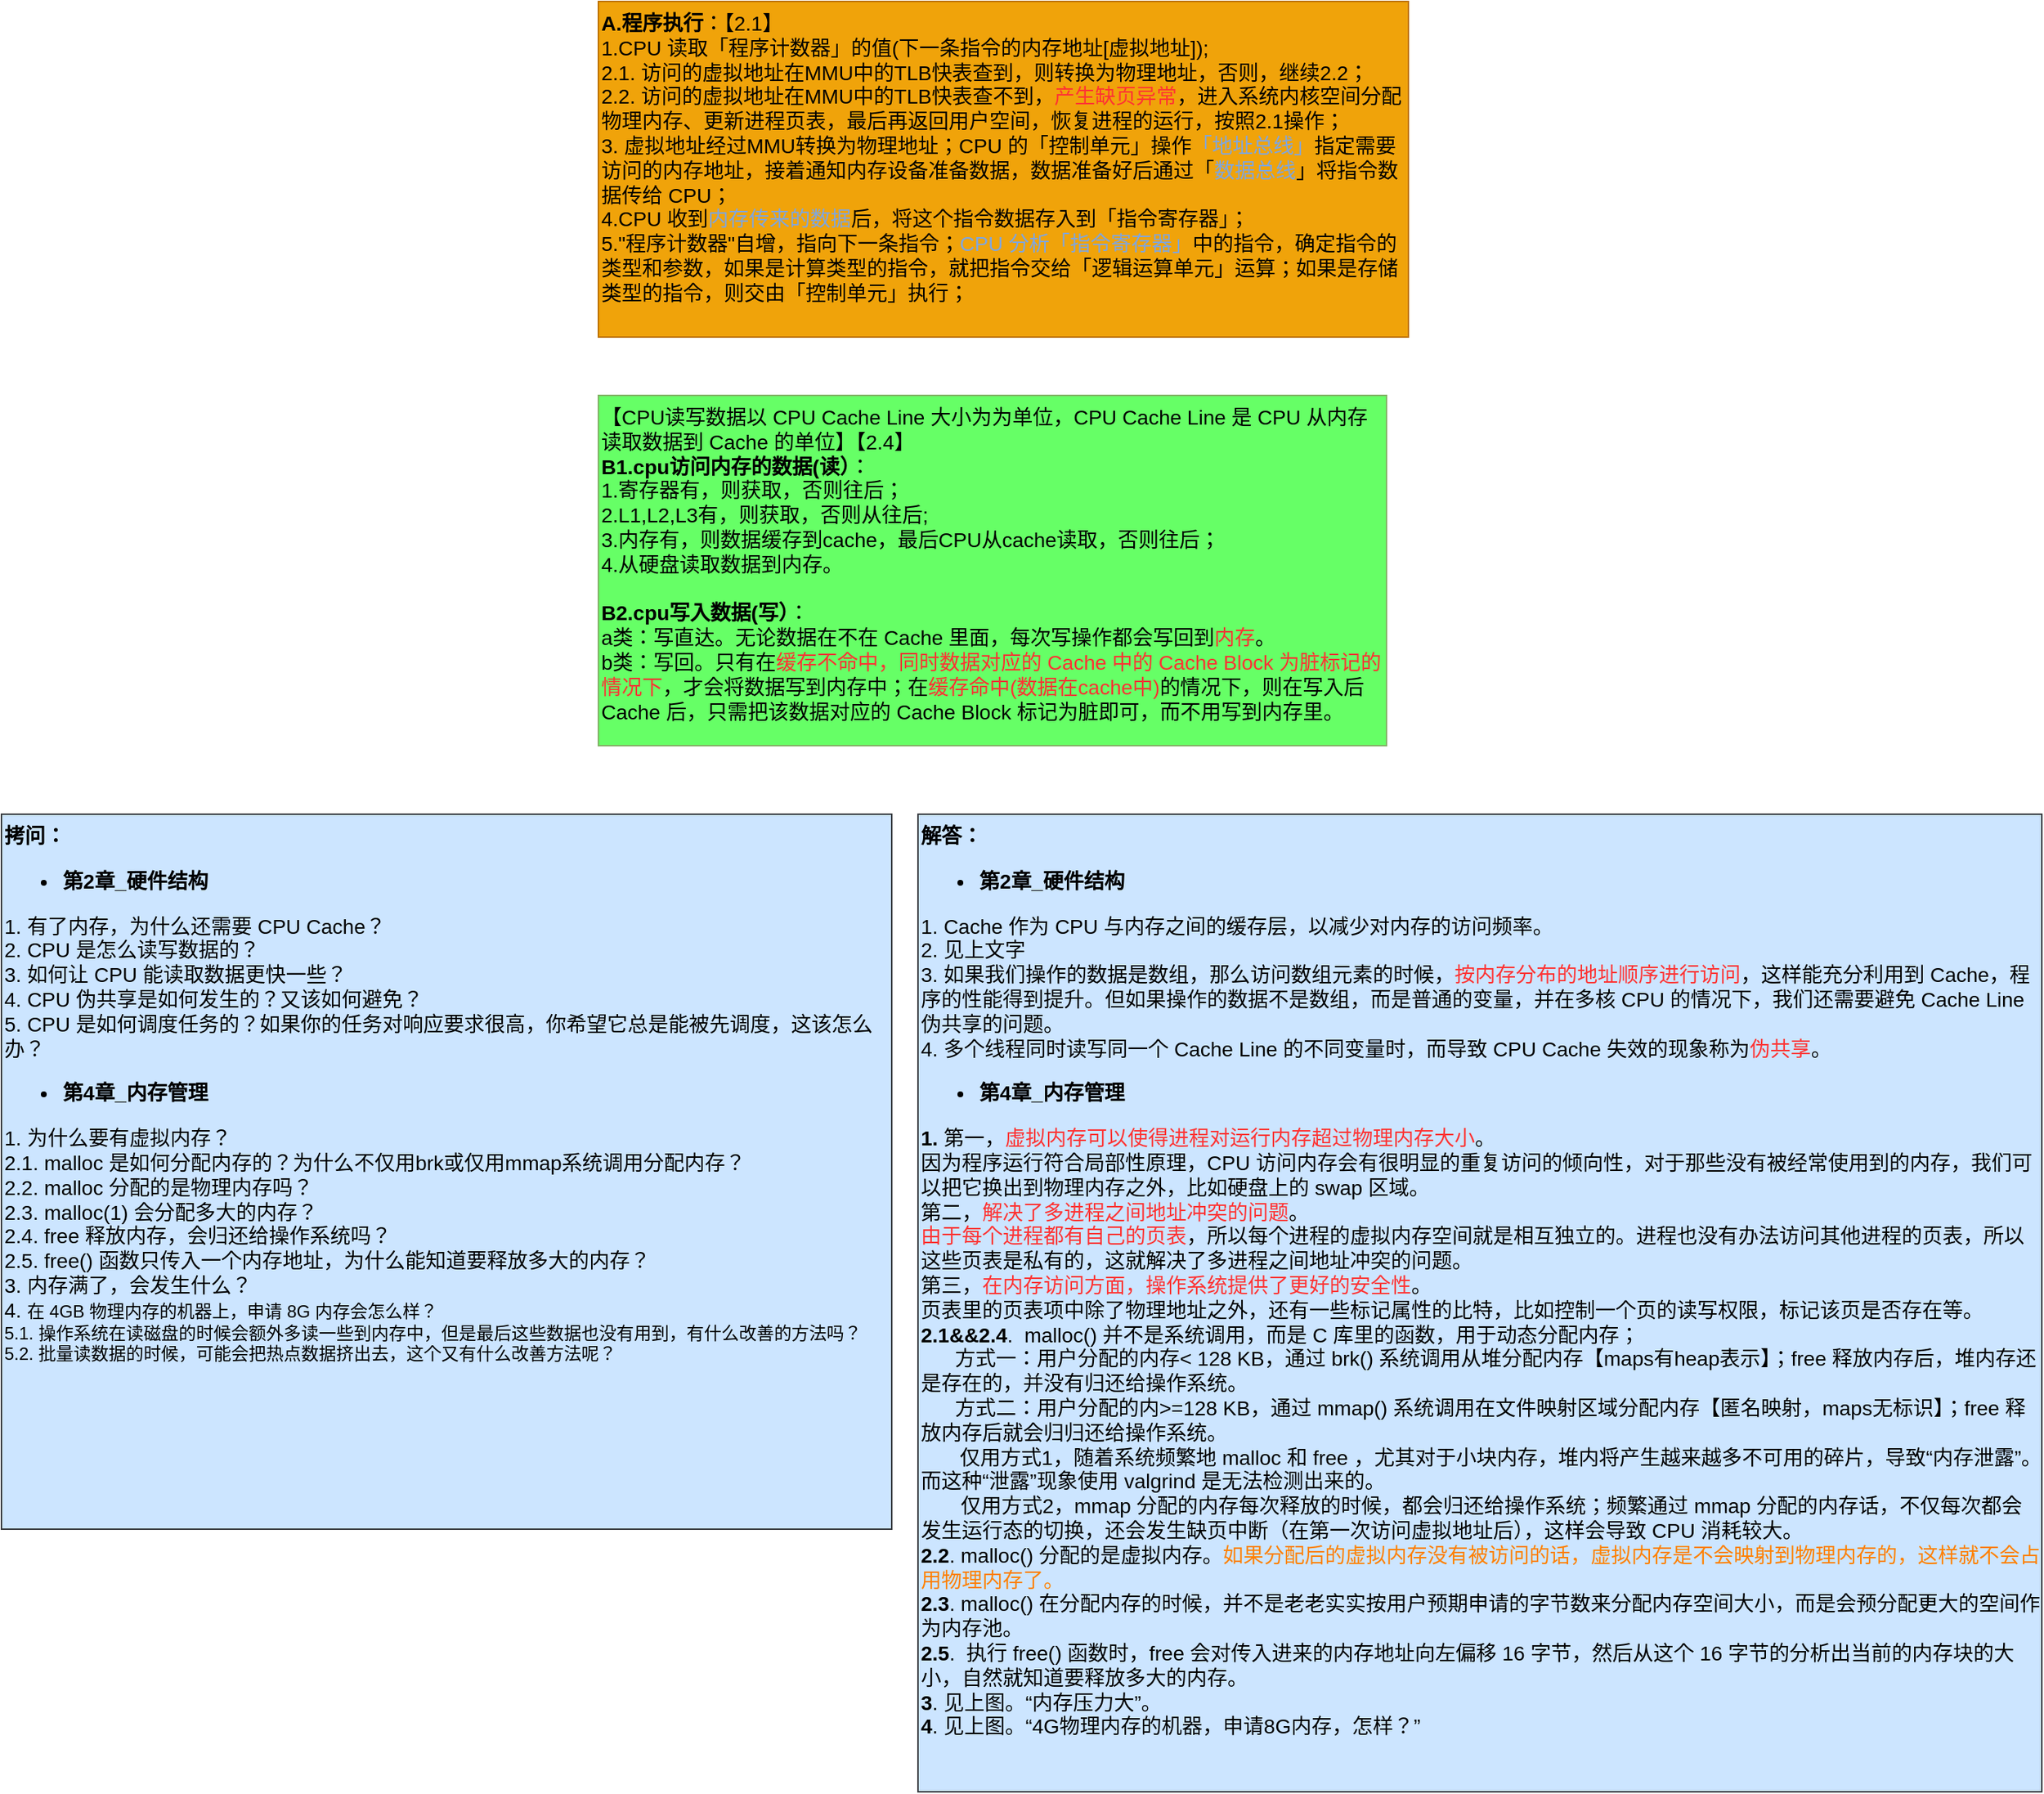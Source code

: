 <mxfile version="21.1.0" type="github">
  <diagram name="第 1 页" id="fNpLfGn5C1ve46DeuQOR">
    <mxGraphModel dx="1321" dy="-418" grid="1" gridSize="10" guides="1" tooltips="1" connect="1" arrows="1" fold="1" page="1" pageScale="1" pageWidth="827" pageHeight="1169" math="0" shadow="0">
      <root>
        <mxCell id="0" />
        <mxCell id="1" parent="0" />
        <mxCell id="XP6LI39cL5Eo3HFnyTUD-1" value="&lt;font style=&quot;font-size: 14px;&quot;&gt;&lt;b&gt;A.程序执行&lt;/b&gt;：【2.1】&lt;br&gt;1.CPU 读取「程序计数器」的值(下一条指令的内存地址[虚拟地址]);&lt;br&gt;2.1. 访问的虚拟地址在MMU中的TLB快表查到，则转换为物理地址，否则，继续2.2；&lt;br&gt;2.2. 访问的虚拟地址在MMU中的TLB快表查不到，&lt;font color=&quot;#ff3333&quot;&gt;产生缺页异常&lt;/font&gt;，进入系统内核空间分配物理内存、更新进程页表，最后再返回用户空间，恢复进程的运行，按照2.1操作；&lt;br&gt;3. 虚拟地址经过MMU转换为物理地址；CPU 的「控制单元」操作&lt;font color=&quot;#7ea6e0&quot;&gt;「地址总线」&lt;/font&gt;指定需要访问的内存地址，接着通知内存设备准备数据，数据准备好后通过「&lt;font color=&quot;#7ea6e0&quot;&gt;数据总线&lt;/font&gt;」将指令数据传给 CPU；&lt;br&gt;4.CPU 收到&lt;font color=&quot;#7ea6e0&quot;&gt;内存传来的数据&lt;/font&gt;后，将这个指令数据存入到「指令寄存器」；&lt;br&gt;5.&quot;程序计数器&quot;自增，指向下一条指令；&lt;font color=&quot;#7ea6e0&quot;&gt;CPU 分析「指令寄存器」&lt;/font&gt;中的指令，确定指令的类型和参数，如果是计算类型的指令，就把指令交给「逻辑运算单元」运算；如果是存储类型的指令，则交由「控制单元」执行；&lt;br&gt;&lt;/font&gt;" style="rounded=0;whiteSpace=wrap;html=1;strokeColor=#BD7000;fillColor=#f0a30a;align=left;verticalAlign=top;fontColor=#000000;" parent="1" vertex="1">
          <mxGeometry x="420" y="1930" width="555" height="230" as="geometry" />
        </mxCell>
        <mxCell id="XP6LI39cL5Eo3HFnyTUD-2" value="&lt;font style=&quot;font-size: 14px; user-select: auto;&quot;&gt;【CPU读写数据以 CPU Cache Line 大小为为单位，CPU Cache Line 是 CPU 从内存读取数据到 Cache 的单位】【2.4】&lt;b style=&quot;user-select: auto;&quot;&gt;&lt;br style=&quot;user-select: auto;&quot;&gt;B1.cpu访问内存的数据(读）&lt;/b&gt;：&lt;br style=&quot;user-select: auto;&quot;&gt;1.寄存器有，则获取，否则往后；&lt;br style=&quot;user-select: auto;&quot;&gt;2.L1,L2,L3有，则获取，否则从往后;&lt;br style=&quot;user-select: auto;&quot;&gt;3.内存有，则数据缓存到cache，最后CPU从cache读取，否则往后；&lt;br style=&quot;user-select: auto;&quot;&gt;4.从硬盘读取数据到内存。&lt;br style=&quot;user-select: auto;&quot;&gt;&lt;br style=&quot;user-select: auto;&quot;&gt;&lt;b style=&quot;border-color: var(--border-color); user-select: auto;&quot;&gt;B2.cpu写入数据(写）&lt;/b&gt;：&lt;br style=&quot;border-color: var(--border-color); user-select: auto;&quot;&gt;a类：写直达。无论数据在不在 Cache 里面，每次写操作都会写回到&lt;font style=&quot;border-color: var(--border-color); user-select: auto;&quot; color=&quot;#ff3333&quot;&gt;内存&lt;/font&gt;。&lt;br style=&quot;border-color: var(--border-color); user-select: auto;&quot;&gt;b类：写回。只有在&lt;font style=&quot;border-color: var(--border-color); user-select: auto;&quot; color=&quot;#ff3333&quot;&gt;缓存不命中，同时数据对应的 Cache 中的 Cache Block 为脏标记的情况下&lt;/font&gt;，才会将数据写到内存中；在&lt;font style=&quot;border-color: var(--border-color); user-select: auto;&quot; color=&quot;#ff3333&quot;&gt;缓存命中(数据在cache中)&lt;/font&gt;的情况下，则在写入后 Cache 后，只需把该数据对应的 Cache Block 标记为脏即可，而不用写到内存里。&lt;br style=&quot;border-color: var(--border-color); user-select: auto;&quot;&gt;&lt;/font&gt;" style="rounded=0;whiteSpace=wrap;html=1;strokeColor=#82b366;fillColor=#66FF66;align=left;verticalAlign=top;" parent="1" vertex="1">
          <mxGeometry x="420" y="2200" width="540" height="240" as="geometry" />
        </mxCell>
        <mxCell id="XP6LI39cL5Eo3HFnyTUD-3" value="&lt;font style=&quot;font-size: 14px; user-select: auto;&quot;&gt;&lt;b style=&quot;user-select: auto;&quot;&gt;拷问：&lt;br style=&quot;user-select: auto;&quot;&gt;&lt;ul style=&quot;user-select: auto;&quot;&gt;&lt;li style=&quot;user-select: auto;&quot;&gt;&lt;font style=&quot;user-select: auto;&quot;&gt;&lt;b style=&quot;user-select: auto;&quot;&gt;第2章_硬件结构&lt;/b&gt;&lt;/font&gt;&lt;/li&gt;&lt;/ul&gt;&lt;/b&gt;&lt;div style=&quot;user-select: auto;&quot;&gt;&lt;span style=&quot;font-size: 14px; user-select: auto;&quot;&gt;1. 有了内存，为什么还需要 CPU Cache？&lt;/span&gt;&lt;/div&gt;&lt;div style=&quot;user-select: auto;&quot;&gt;&lt;span style=&quot;font-size: 14px; user-select: auto;&quot;&gt;2. CPU 是怎么读写数据的？&lt;/span&gt;&lt;/div&gt;&lt;div style=&quot;user-select: auto;&quot;&gt;&lt;span style=&quot;font-size: 14px; user-select: auto;&quot;&gt;3. 如何让 CPU 能读取数据更快一些？&lt;/span&gt;&lt;/div&gt;&lt;div style=&quot;user-select: auto;&quot;&gt;&lt;span style=&quot;font-size: 14px; user-select: auto;&quot;&gt;4. CPU 伪共享是如何发生的？又该如何避免？&lt;/span&gt;&lt;/div&gt;&lt;div style=&quot;user-select: auto;&quot;&gt;&lt;span style=&quot;font-size: 14px; user-select: auto;&quot;&gt;5. CPU 是如何调度任务的？如果你的任务对响应要求很高，你希望它总是能被先调度，这该怎么办？&lt;/span&gt;&lt;/div&gt;&lt;div style=&quot;user-select: auto;&quot;&gt;&lt;ul style=&quot;user-select: auto;&quot;&gt;&lt;li style=&quot;user-select: auto;&quot;&gt;&lt;span style=&quot;font-size: 14px; user-select: auto;&quot;&gt;&lt;b style=&quot;user-select: auto;&quot;&gt;第4章_内存管理&lt;/b&gt;&lt;/span&gt;&lt;/li&gt;&lt;/ul&gt;&lt;/div&gt;&lt;div style=&quot;user-select: auto;&quot;&gt;&lt;span style=&quot;font-size: 14px; user-select: auto;&quot;&gt;1. 为什么要有虚拟内存？&lt;/span&gt;&lt;/div&gt;&lt;div style=&quot;user-select: auto;&quot;&gt;&lt;div style=&quot;user-select: auto;&quot;&gt;2.1. malloc 是如何分配内存的？为什么不仅用brk或仅用mmap系统调用分配内存？&lt;/div&gt;&lt;div style=&quot;user-select: auto;&quot;&gt;2.2. malloc 分配的是物理内存吗？&lt;/div&gt;&lt;div style=&quot;user-select: auto;&quot;&gt;2.3. malloc(1) 会分配多大的内存？&lt;/div&gt;&lt;div style=&quot;user-select: auto;&quot;&gt;2.4. free 释放内存，会归还给操作系统吗？&lt;/div&gt;&lt;div style=&quot;user-select: auto;&quot;&gt;2.5. free() 函数只传入一个内存地址，为什么能知道要释放多大的内存？&lt;/div&gt;&lt;/div&gt;&lt;div style=&quot;user-select: auto;&quot;&gt;&lt;span style=&quot;font-size: 14px; user-select: auto;&quot;&gt;3. 内存满了，会发生什么？&lt;/span&gt;&lt;/div&gt;&lt;/font&gt;&lt;span style=&quot;font-size: 14px; user-select: auto;&quot;&gt;4.&amp;nbsp;&lt;/span&gt;在 4GB 物理内存的机器上，申请 8G 内存会怎么样？&lt;br&gt;5.1. 操作系统在读磁盘的时候会额外多读一些到内存中，但是最后这些数据也没有用到，有什么改善的方法吗？&lt;br&gt;5.2. 批量读数据的时候，可能会把热点数据挤出去，这个又有什么改善方法呢？" style="rounded=0;whiteSpace=wrap;html=1;strokeColor=#36393d;fillColor=#cce5ff;align=left;verticalAlign=top;" parent="1" vertex="1">
          <mxGeometry x="11" y="2487" width="610" height="490" as="geometry" />
        </mxCell>
        <mxCell id="XP6LI39cL5Eo3HFnyTUD-4" value="&lt;font style=&quot;font-size: 14px; user-select: auto;&quot;&gt;&lt;font style=&quot;font-size: 14px; user-select: auto;&quot;&gt;&lt;b style=&quot;user-select: auto;&quot;&gt;解答：&lt;br style=&quot;user-select: auto;&quot;&gt;&lt;ul style=&quot;user-select: auto;&quot;&gt;&lt;li style=&quot;user-select: auto;&quot;&gt;&lt;font style=&quot;font-size: 14px; user-select: auto;&quot;&gt;&lt;b style=&quot;user-select: auto;&quot;&gt;第2章_硬件结构&lt;/b&gt;&lt;/font&gt;&amp;nbsp;&lt;/li&gt;&lt;/ul&gt;&lt;/b&gt;&lt;/font&gt;1. Cache 作为 CPU 与内存之间的缓存层，以减少对内存的访问频率。&lt;br style=&quot;user-select: auto;&quot;&gt;2. 见上文字&lt;br style=&quot;user-select: auto;&quot;&gt;3.&amp;nbsp;如果我们操作的数据是数组，那么访问数组元素的时候，&lt;font style=&quot;font-size: 14px; user-select: auto;&quot; color=&quot;#ff3333&quot;&gt;按内存分布的地址顺序进行访问&lt;/font&gt;，这样能充分利用到 Cache，程序的性能得到提升。但如果操作的数据不是数组，而是普通的变量，并在多核 CPU 的情况下，我们还需要避免 Cache Line 伪共享的问题。&lt;br style=&quot;user-select: auto;&quot;&gt;4.&amp;nbsp;多个线程同时读写同一个 Cache Line 的不同变量时，而导致 CPU Cache 失效的现象称为&lt;font style=&quot;font-size: 14px; user-select: auto;&quot; color=&quot;#ff3333&quot;&gt;伪共享&lt;/font&gt;。&lt;br style=&quot;user-select: auto;&quot;&gt;&lt;/font&gt;&lt;ul style=&quot;border-color: var(--border-color); font-size: 14px; user-select: auto;&quot;&gt;&lt;li style=&quot;border-color: var(--border-color); user-select: auto;&quot;&gt;&lt;b style=&quot;border-color: var(--border-color); user-select: auto;&quot;&gt;&lt;font style=&quot;font-size: 14px; user-select: auto;&quot;&gt;第4章_内存管理&lt;/font&gt;&lt;/b&gt;&lt;/li&gt;&lt;/ul&gt;&lt;p style=&quot;font-size: 14px; user-select: auto;&quot;&gt;&lt;/p&gt;&lt;div style=&quot;font-size: 14px; user-select: auto;&quot;&gt;&lt;font style=&quot;font-size: 14px; user-select: auto;&quot;&gt;&lt;b style=&quot;user-select: auto;&quot;&gt;1.&lt;/b&gt;&amp;nbsp;第一，&lt;font style=&quot;font-size: 14px; user-select: auto;&quot; color=&quot;#ff3333&quot;&gt;虚拟内存可以使得进程对运行内存超过物理内存大小&lt;/font&gt;。&lt;/font&gt;&lt;/div&gt;&lt;font style=&quot;font-size: 14px; user-select: auto;&quot;&gt;&lt;span style=&quot;background-color: initial; user-select: auto;&quot;&gt;因为程序运行符合局部性原理，CPU 访问内存会有很明显的重复访问的倾向性，对于那些没有被经常使用到的内存，我们可以把它换出到物理内存之外，比如硬盘上的 swap 区域。&lt;/span&gt;&lt;br style=&quot;user-select: auto;&quot;&gt;&lt;span style=&quot;background-color: initial; user-select: auto;&quot;&gt;第二，&lt;/span&gt;&lt;font style=&quot;background-color: initial; font-size: 14px; user-select: auto;&quot; color=&quot;#ff3333&quot;&gt;解决了多进程之间地址冲突的问题&lt;/font&gt;&lt;span style=&quot;background-color: initial; user-select: auto;&quot;&gt;。&lt;/span&gt;&lt;br style=&quot;user-select: auto;&quot;&gt;&lt;span style=&quot;background-color: initial; user-select: auto;&quot;&gt;&lt;font style=&quot;font-size: 14px; user-select: auto;&quot; color=&quot;#ff3333&quot;&gt;由于每个进程都有自己的页表&lt;/font&gt;，所以每个进程的虚拟内存空间就是相互独立的。进程也没有办法访问其他进程的页表，所以这些页表是私有的，这就解决了多进程之间地址冲突的问题。&lt;/span&gt;&lt;br style=&quot;user-select: auto;&quot;&gt;&lt;span style=&quot;background-color: initial; user-select: auto;&quot;&gt;第三，&lt;/span&gt;&lt;font style=&quot;background-color: initial; font-size: 14px; user-select: auto;&quot; color=&quot;#ff3333&quot;&gt;在内存访问方面，操作系统提供了更好的安全性&lt;/font&gt;&lt;span style=&quot;background-color: initial; user-select: auto;&quot;&gt;。&lt;/span&gt;&lt;br style=&quot;user-select: auto;&quot;&gt;&lt;/font&gt;&lt;div style=&quot;font-size: 14px; user-select: auto;&quot;&gt;&lt;font style=&quot;font-size: 14px; user-select: auto;&quot;&gt;页表里的页表项中除了物理地址之外，还有一些标记属性的比特，比如控制一个页的读写权限，标记该页是否存在等。&lt;/font&gt;&lt;/div&gt;&lt;div style=&quot;font-size: 14px; user-select: auto;&quot;&gt;&lt;font style=&quot;font-size: 14px; user-select: auto;&quot;&gt;&lt;b style=&quot;user-select: auto;&quot;&gt;2.1&amp;amp;&amp;amp;2.4&lt;/b&gt;.&amp;nbsp;&amp;nbsp;malloc() 并不是系统调用，而是 C 库里的函数，用于动态分配内存；&lt;/font&gt;&lt;/div&gt;&lt;div style=&quot;font-size: 14px; user-select: auto;&quot;&gt;&lt;span style=&quot;background-color: initial; user-select: auto;&quot;&gt;&amp;nbsp; &amp;nbsp; &amp;nbsp; 方式一：用户分配的内存&amp;lt; 128 KB，通过 brk() 系统调用从堆分配内存【maps有heap表示】；free 释放内存后，堆内&lt;/span&gt;&lt;span style=&quot;background-color: initial; user-select: auto;&quot;&gt;存还是存在的，并没有归还给操作系统。&amp;nbsp;&lt;/span&gt;&lt;/div&gt;&lt;div style=&quot;user-select: auto;&quot;&gt;&lt;font style=&quot;user-select: auto;&quot;&gt;&lt;div style=&quot;font-size: 14px; user-select: auto;&quot;&gt;&amp;nbsp; &amp;nbsp; &amp;nbsp; 方式二：用户分配的内&amp;gt;=128 KB，通过 mmap() 系统调用在文件映射区域分配内存【匿名映射，maps无标识】；free 释放内存后就会归归还给操作系统。&lt;/div&gt;&lt;div style=&quot;user-select: auto;&quot;&gt;&amp;nbsp; &amp;nbsp; &amp;nbsp; &amp;nbsp;&amp;nbsp;&lt;span style=&quot;background-color: initial; font-size: 14px; user-select: auto;&quot;&gt;仅用方式1，随着系统频繁地 malloc 和 free ，尤其对于小块内存，堆内将产生越来越多不可用的碎片，导致“内存泄露”。而这种“泄露”现象使用 valgrind 是无法检测出来的。&lt;/span&gt;&lt;/div&gt;&lt;/font&gt;&lt;div style=&quot;user-select: auto;&quot;&gt;&lt;span style=&quot;font-size: 14px; user-select: auto;&quot;&gt;&amp;nbsp; &amp;nbsp; &amp;nbsp; &amp;nbsp;仅用方式2，mmap 分配的内存每次释放的时候，都会归还给操作系统；频繁通过 mmap 分配的内存话，不仅每次都会发生运行态的切换，还会发生缺页中断（在第一次访问虚拟地址后），这样会导致 CPU 消耗较大。&lt;/span&gt;&lt;/div&gt;&lt;div style=&quot;user-select: auto;&quot;&gt;&lt;span style=&quot;font-size: 14px; background-color: initial; user-select: auto;&quot;&gt;&lt;b style=&quot;user-select: auto;&quot;&gt;2.2&lt;/b&gt;. malloc() 分配的是虚拟内存。&lt;/span&gt;&lt;font style=&quot;font-size: 14px; background-color: initial; user-select: auto;&quot; color=&quot;#ff8000&quot;&gt;如果分配后的虚拟内存没有被访问的话，虚拟内存是不会映射到物理内存的，这样就不会占用物理内存了。&lt;/font&gt;&lt;br style=&quot;user-select: auto;&quot;&gt;&lt;/div&gt;&lt;/div&gt;&lt;div style=&quot;font-size: 14px; user-select: auto;&quot;&gt;&lt;font style=&quot;font-size: 14px; user-select: auto;&quot;&gt;&lt;b style=&quot;user-select: auto;&quot;&gt;2.3&lt;/b&gt;.&amp;nbsp;malloc() 在分配内存的时候，并不是老老实实按用户预期申请的字节数来分配内存空间大小，而是会预分配更大的空间作为内存池。&lt;/font&gt;&lt;/div&gt;&lt;div style=&quot;font-size: 14px; user-select: auto;&quot;&gt;&lt;font style=&quot;font-size: 14px; user-select: auto;&quot;&gt;&lt;b style=&quot;user-select: auto;&quot;&gt;2.5&lt;/b&gt;.&amp;nbsp;&amp;nbsp;执行 free() 函数时，free 会对传入进来的内存地址向左偏移 16 字节，然后从这个 16 字节的分析出当前的内存块的大小，自然就知道要释放多大的内存。&lt;/font&gt;&lt;/div&gt;&lt;div style=&quot;font-size: 14px; user-select: auto;&quot;&gt;&lt;font style=&quot;font-size: 14px; user-select: auto;&quot;&gt;&lt;div style=&quot;border-color: var(--border-color); user-select: auto;&quot;&gt;&lt;b style=&quot;border-color: var(--border-color); user-select: auto;&quot;&gt;3&lt;/b&gt;. 见上图。“内存压力大”。&lt;/div&gt;&lt;div style=&quot;border-color: var(--border-color); user-select: auto;&quot;&gt;&lt;b style=&quot;border-color: var(--border-color); user-select: auto;&quot;&gt;4&lt;/b&gt;. 见上图。“4G物理内存的机器，申请8G内存，怎样？&lt;span style=&quot;background-color: initial; user-select: auto;&quot;&gt;”&lt;/span&gt;&lt;/div&gt;&lt;/font&gt;&lt;/div&gt;&lt;p style=&quot;user-select: auto;&quot;&gt;&lt;/p&gt;" style="rounded=0;whiteSpace=wrap;html=1;strokeColor=#36393d;fillColor=#cce5ff;align=left;verticalAlign=top;" parent="1" vertex="1">
          <mxGeometry x="639" y="2487" width="770" height="670" as="geometry" />
        </mxCell>
      </root>
    </mxGraphModel>
  </diagram>
</mxfile>
